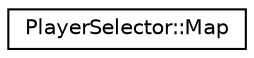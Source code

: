 digraph "Graphical Class Hierarchy"
{
 // LATEX_PDF_SIZE
  edge [fontname="Helvetica",fontsize="10",labelfontname="Helvetica",labelfontsize="10"];
  node [fontname="Helvetica",fontsize="10",shape=record];
  rankdir="LR";
  Node0 [label="PlayerSelector::Map",height=0.2,width=0.4,color="black", fillcolor="white", style="filled",URL="$class_player_selector_1_1_map.html",tooltip=" "];
}
